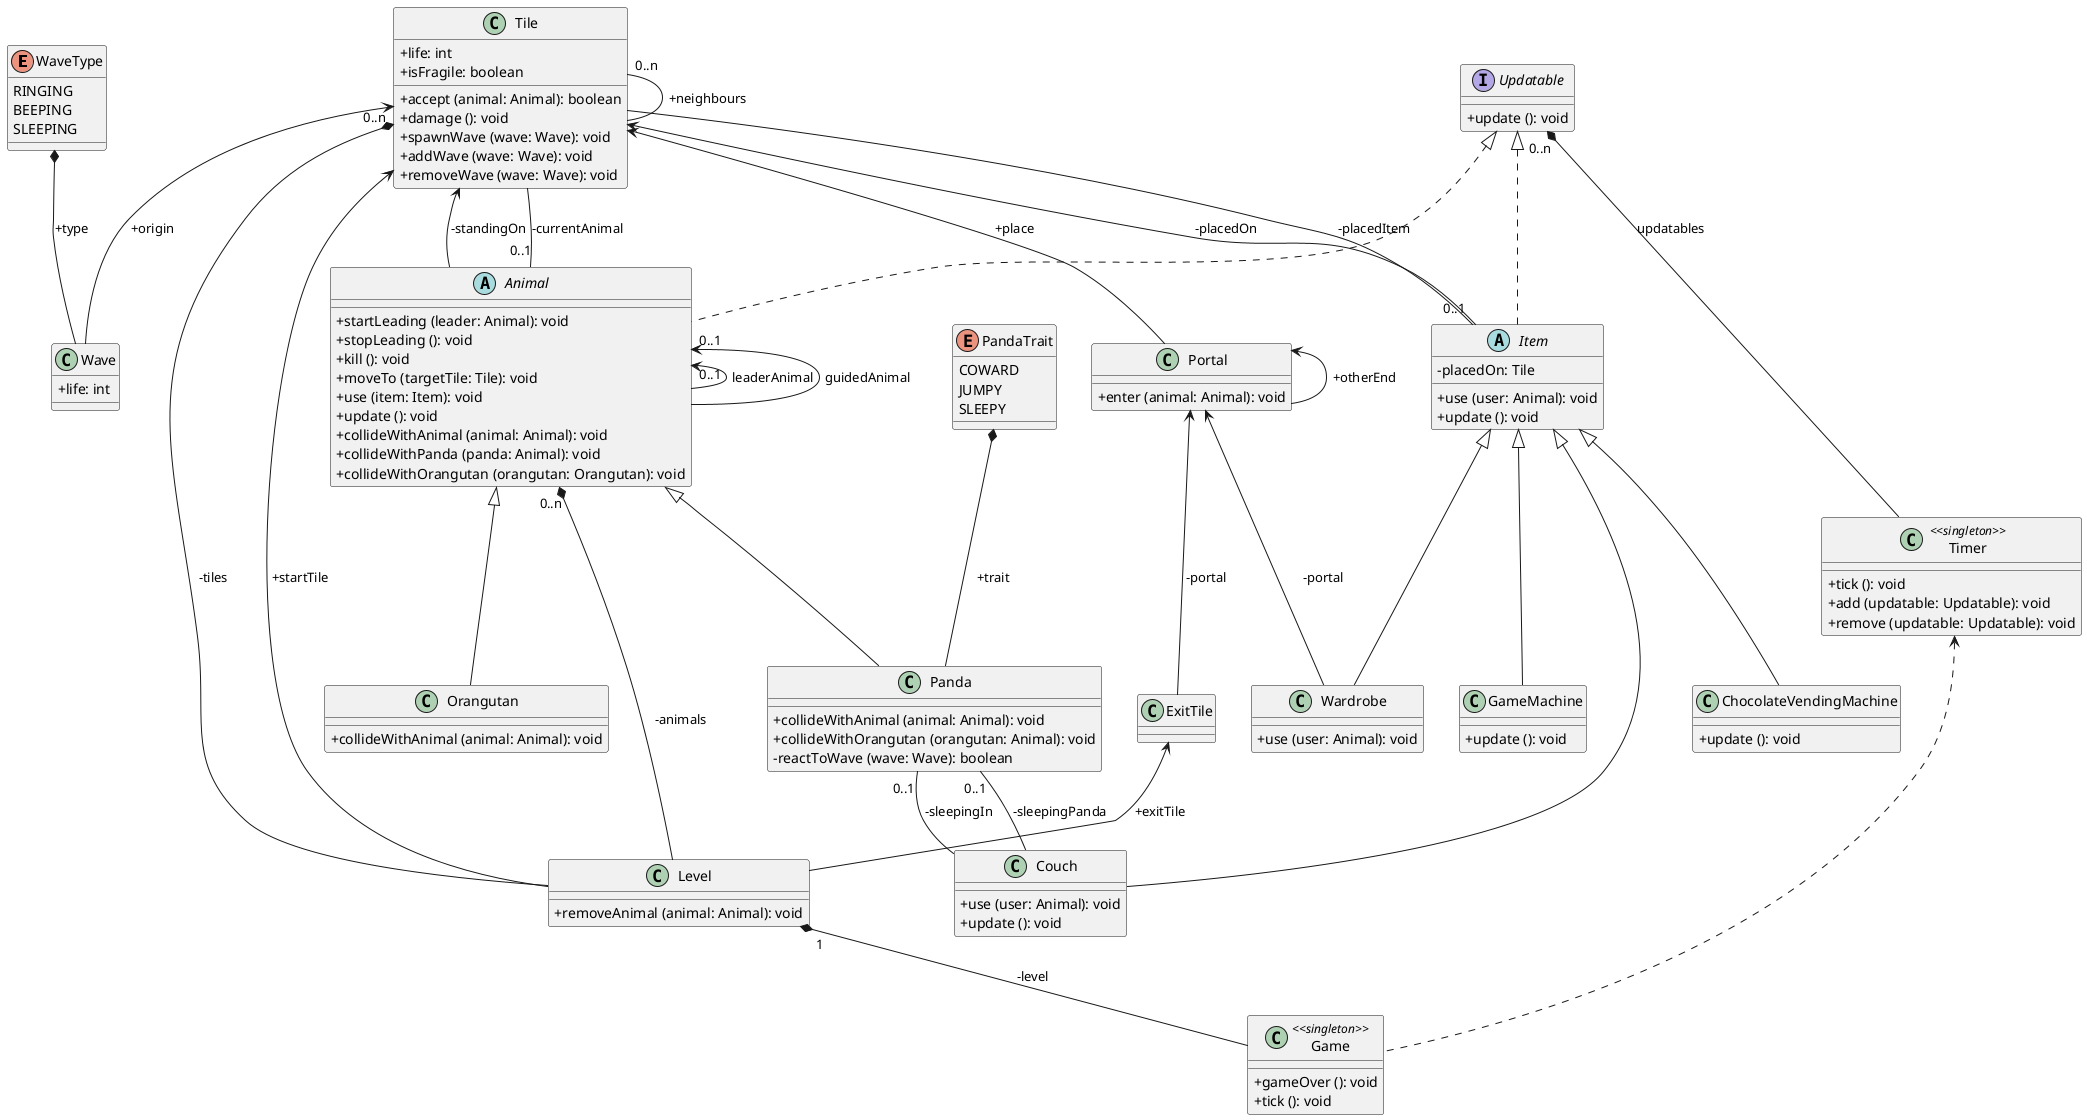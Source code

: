 @startuml

skinparam classAttributeIconSize 0
skinparam guillemet false

' =====
' Enums
' =====

enum WaveType {
    RINGING
    BEEPING
    SLEEPING
}

enum PandaTrait {
    COWARD
    JUMPY
    SLEEPY
}

' ==========
' Interfaces
' ==========

interface Updatable {
    +update (): void
}

' =======
' Classes
' =======

class Timer <<singleton>> {
    +tick (): void
    +add (updatable: Updatable): void
    +remove (updatable: Updatable): void
}

class Game <<singleton>> {
    +gameOver (): void
    +tick (): void
}

class Level {
    +removeAnimal (animal: Animal): void
}

class Tile {
    +life: int
    +isFragile: boolean
    +accept (animal: Animal): boolean
    +damage (): void
    +spawnWave (wave: Wave): void
    +addWave (wave: Wave): void
    +removeWave (wave: Wave): void
}

class ExitTile {
}

abstract class Animal {
    +startLeading (leader: Animal): void
    +stopLeading (): void
    +kill (): void
    +moveTo (targetTile: Tile): void
    +use (item: Item): void
    +update (): void
    +collideWithAnimal (animal: Animal): void
    +collideWithPanda (panda: Animal): void
    +collideWithOrangutan (orangutan: Orangutan): void
}

abstract class Item {
    -placedOn: Tile
    +use (user: Animal): void
    +update (): void
}

class Panda {
    +collideWithAnimal (animal: Animal): void
    +collideWithOrangutan (orangutan: Animal): void
    -reactToWave (wave: Wave): boolean
}

class Orangutan {
    +collideWithAnimal (animal: Animal): void
}

class Couch {
    +use (user: Animal): void
    +update (): void
}

class GameMachine {
    +update (): void
}

class ChocolateVendingMachine {
    +update (): void
}

class Wardrobe {
    +use (user: Animal): void
}

class Portal {
    +enter (animal: Animal): void
}

class Wave {
    +life: int
}

' ===========
' Inheritance
' ===========

Updatable <|.. Animal
Updatable <|.. Item

Animal <|-- Panda
Animal <|-- Orangutan

Item <|-- Couch
Item <|-- GameMachine
Item <|-- ChocolateVendingMachine
Item <|-- Wardrobe

' ============
' Compositions
' ============

Updatable "0..n" *-- Timer : updatables
Tile "0..n" *-- Level : -tiles
Animal "0..n" *-- Level : -animals
Level "1" *-- Game: -level
WaveType *-- Wave : +type
PandaTrait *-- Panda : +trait

' ============
' Associations
' ============

Tile "0..n" -- Tile : +neighbours

Tile <-- Animal : -standingOn
Animal "0..1" -- Tile : -currentAnimal

Animal "0..1" <-- Animal : leaderAnimal
Animal "0..1" <-- Animal : guidedAnimal

Tile <-- Item : -placedOn
Item "0..1" -- Tile : -placedItem

Panda "0..1" -- Couch : -sleepingPanda
Couch -- "0..1" Panda : -sleepingIn

Tile <-- Wave : +origin

Portal <-- Portal : +otherEnd
Tile <-- Portal : +place

Portal <-- ExitTile : -portal
Portal <-- Wardrobe : -portal

Timer <.. Game

Tile <-- Level : +startTile
ExitTile <-- Level : +exitTile

@enduml